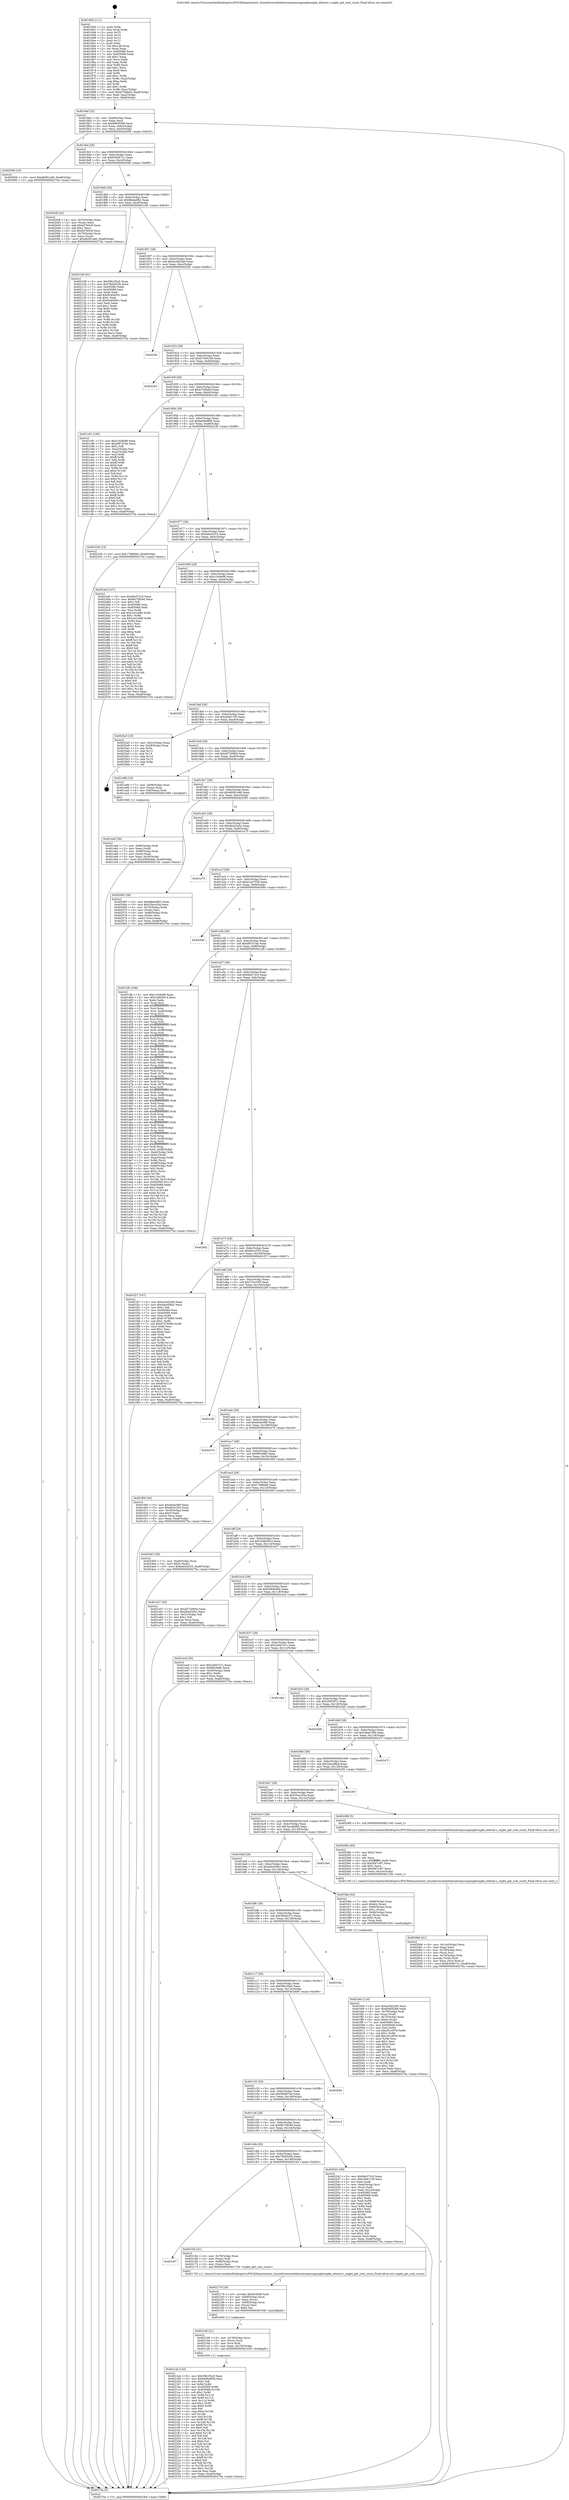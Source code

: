 digraph "0x401840" {
  label = "0x401840 (/mnt/c/Users/mathe/Desktop/tcc/POCII/binaries/extr_linuxdriversnetethernetsamsungsxgbesxgbe_ethtool.c_sxgbe_get_sset_count_Final-ollvm.out::main(0))"
  labelloc = "t"
  node[shape=record]

  Entry [label="",width=0.3,height=0.3,shape=circle,fillcolor=black,style=filled]
  "0x4018af" [label="{
     0x4018af [32]\l
     | [instrs]\l
     &nbsp;&nbsp;0x4018af \<+6\>: mov -0xa8(%rbp),%eax\l
     &nbsp;&nbsp;0x4018b5 \<+2\>: mov %eax,%ecx\l
     &nbsp;&nbsp;0x4018b7 \<+6\>: sub $0x8095f288,%ecx\l
     &nbsp;&nbsp;0x4018bd \<+6\>: mov %eax,-0xbc(%rbp)\l
     &nbsp;&nbsp;0x4018c3 \<+6\>: mov %ecx,-0xc0(%rbp)\l
     &nbsp;&nbsp;0x4018c9 \<+6\>: je 0000000000402056 \<main+0x816\>\l
  }"]
  "0x402056" [label="{
     0x402056 [15]\l
     | [instrs]\l
     &nbsp;&nbsp;0x402056 \<+10\>: movl $0xdb091a46,-0xa8(%rbp)\l
     &nbsp;&nbsp;0x402060 \<+5\>: jmp 000000000040270a \<main+0xeca\>\l
  }"]
  "0x4018cf" [label="{
     0x4018cf [28]\l
     | [instrs]\l
     &nbsp;&nbsp;0x4018cf \<+5\>: jmp 00000000004018d4 \<main+0x94\>\l
     &nbsp;&nbsp;0x4018d4 \<+6\>: mov -0xbc(%rbp),%eax\l
     &nbsp;&nbsp;0x4018da \<+5\>: sub $0x8340b71c,%eax\l
     &nbsp;&nbsp;0x4018df \<+6\>: mov %eax,-0xc4(%rbp)\l
     &nbsp;&nbsp;0x4018e5 \<+6\>: je 00000000004020df \<main+0x89f\>\l
  }"]
  Exit [label="",width=0.3,height=0.3,shape=circle,fillcolor=black,style=filled,peripheries=2]
  "0x4020df" [label="{
     0x4020df [42]\l
     | [instrs]\l
     &nbsp;&nbsp;0x4020df \<+4\>: mov -0x70(%rbp),%rax\l
     &nbsp;&nbsp;0x4020e3 \<+2\>: mov (%rax),%ecx\l
     &nbsp;&nbsp;0x4020e5 \<+6\>: add $0xb57b0c8,%ecx\l
     &nbsp;&nbsp;0x4020eb \<+3\>: add $0x1,%ecx\l
     &nbsp;&nbsp;0x4020ee \<+6\>: sub $0xb57b0c8,%ecx\l
     &nbsp;&nbsp;0x4020f4 \<+4\>: mov -0x70(%rbp),%rax\l
     &nbsp;&nbsp;0x4020f8 \<+2\>: mov %ecx,(%rax)\l
     &nbsp;&nbsp;0x4020fa \<+10\>: movl $0xdb091a46,-0xa8(%rbp)\l
     &nbsp;&nbsp;0x402104 \<+5\>: jmp 000000000040270a \<main+0xeca\>\l
  }"]
  "0x4018eb" [label="{
     0x4018eb [28]\l
     | [instrs]\l
     &nbsp;&nbsp;0x4018eb \<+5\>: jmp 00000000004018f0 \<main+0xb0\>\l
     &nbsp;&nbsp;0x4018f0 \<+6\>: mov -0xbc(%rbp),%eax\l
     &nbsp;&nbsp;0x4018f6 \<+5\>: sub $0x88ebe862,%eax\l
     &nbsp;&nbsp;0x4018fb \<+6\>: mov %eax,-0xc8(%rbp)\l
     &nbsp;&nbsp;0x401901 \<+6\>: je 0000000000402109 \<main+0x8c9\>\l
  }"]
  "0x4021ab" [label="{
     0x4021ab [142]\l
     | [instrs]\l
     &nbsp;&nbsp;0x4021ab \<+5\>: mov $0x58b1f5a5,%eax\l
     &nbsp;&nbsp;0x4021b0 \<+5\>: mov $0xbe9bd808,%esi\l
     &nbsp;&nbsp;0x4021b5 \<+2\>: mov $0x1,%dl\l
     &nbsp;&nbsp;0x4021b7 \<+3\>: xor %r8d,%r8d\l
     &nbsp;&nbsp;0x4021ba \<+8\>: mov 0x405060,%r9d\l
     &nbsp;&nbsp;0x4021c2 \<+8\>: mov 0x405068,%r10d\l
     &nbsp;&nbsp;0x4021ca \<+4\>: sub $0x1,%r8d\l
     &nbsp;&nbsp;0x4021ce \<+3\>: mov %r9d,%r11d\l
     &nbsp;&nbsp;0x4021d1 \<+3\>: add %r8d,%r11d\l
     &nbsp;&nbsp;0x4021d4 \<+4\>: imul %r11d,%r9d\l
     &nbsp;&nbsp;0x4021d8 \<+4\>: and $0x1,%r9d\l
     &nbsp;&nbsp;0x4021dc \<+4\>: cmp $0x0,%r9d\l
     &nbsp;&nbsp;0x4021e0 \<+3\>: sete %bl\l
     &nbsp;&nbsp;0x4021e3 \<+4\>: cmp $0xa,%r10d\l
     &nbsp;&nbsp;0x4021e7 \<+4\>: setl %r14b\l
     &nbsp;&nbsp;0x4021eb \<+3\>: mov %bl,%r15b\l
     &nbsp;&nbsp;0x4021ee \<+4\>: xor $0xff,%r15b\l
     &nbsp;&nbsp;0x4021f2 \<+3\>: mov %r14b,%r12b\l
     &nbsp;&nbsp;0x4021f5 \<+4\>: xor $0xff,%r12b\l
     &nbsp;&nbsp;0x4021f9 \<+3\>: xor $0x0,%dl\l
     &nbsp;&nbsp;0x4021fc \<+3\>: mov %r15b,%r13b\l
     &nbsp;&nbsp;0x4021ff \<+4\>: and $0x0,%r13b\l
     &nbsp;&nbsp;0x402203 \<+2\>: and %dl,%bl\l
     &nbsp;&nbsp;0x402205 \<+3\>: mov %r12b,%cl\l
     &nbsp;&nbsp;0x402208 \<+3\>: and $0x0,%cl\l
     &nbsp;&nbsp;0x40220b \<+3\>: and %dl,%r14b\l
     &nbsp;&nbsp;0x40220e \<+3\>: or %bl,%r13b\l
     &nbsp;&nbsp;0x402211 \<+3\>: or %r14b,%cl\l
     &nbsp;&nbsp;0x402214 \<+3\>: xor %cl,%r13b\l
     &nbsp;&nbsp;0x402217 \<+3\>: or %r12b,%r15b\l
     &nbsp;&nbsp;0x40221a \<+4\>: xor $0xff,%r15b\l
     &nbsp;&nbsp;0x40221e \<+3\>: or $0x0,%dl\l
     &nbsp;&nbsp;0x402221 \<+3\>: and %dl,%r15b\l
     &nbsp;&nbsp;0x402224 \<+3\>: or %r15b,%r13b\l
     &nbsp;&nbsp;0x402227 \<+4\>: test $0x1,%r13b\l
     &nbsp;&nbsp;0x40222b \<+3\>: cmovne %esi,%eax\l
     &nbsp;&nbsp;0x40222e \<+6\>: mov %eax,-0xa8(%rbp)\l
     &nbsp;&nbsp;0x402234 \<+5\>: jmp 000000000040270a \<main+0xeca\>\l
  }"]
  "0x402109" [label="{
     0x402109 [91]\l
     | [instrs]\l
     &nbsp;&nbsp;0x402109 \<+5\>: mov $0x58b1f5a5,%eax\l
     &nbsp;&nbsp;0x40210e \<+5\>: mov $0x78d4543b,%ecx\l
     &nbsp;&nbsp;0x402113 \<+7\>: mov 0x405060,%edx\l
     &nbsp;&nbsp;0x40211a \<+7\>: mov 0x405068,%esi\l
     &nbsp;&nbsp;0x402121 \<+2\>: mov %edx,%edi\l
     &nbsp;&nbsp;0x402123 \<+6\>: add $0x9c404051,%edi\l
     &nbsp;&nbsp;0x402129 \<+3\>: sub $0x1,%edi\l
     &nbsp;&nbsp;0x40212c \<+6\>: sub $0x9c404051,%edi\l
     &nbsp;&nbsp;0x402132 \<+3\>: imul %edi,%edx\l
     &nbsp;&nbsp;0x402135 \<+3\>: and $0x1,%edx\l
     &nbsp;&nbsp;0x402138 \<+3\>: cmp $0x0,%edx\l
     &nbsp;&nbsp;0x40213b \<+4\>: sete %r8b\l
     &nbsp;&nbsp;0x40213f \<+3\>: cmp $0xa,%esi\l
     &nbsp;&nbsp;0x402142 \<+4\>: setl %r9b\l
     &nbsp;&nbsp;0x402146 \<+3\>: mov %r8b,%r10b\l
     &nbsp;&nbsp;0x402149 \<+3\>: and %r9b,%r10b\l
     &nbsp;&nbsp;0x40214c \<+3\>: xor %r9b,%r8b\l
     &nbsp;&nbsp;0x40214f \<+3\>: or %r8b,%r10b\l
     &nbsp;&nbsp;0x402152 \<+4\>: test $0x1,%r10b\l
     &nbsp;&nbsp;0x402156 \<+3\>: cmovne %ecx,%eax\l
     &nbsp;&nbsp;0x402159 \<+6\>: mov %eax,-0xa8(%rbp)\l
     &nbsp;&nbsp;0x40215f \<+5\>: jmp 000000000040270a \<main+0xeca\>\l
  }"]
  "0x401907" [label="{
     0x401907 [28]\l
     | [instrs]\l
     &nbsp;&nbsp;0x401907 \<+5\>: jmp 000000000040190c \<main+0xcc\>\l
     &nbsp;&nbsp;0x40190c \<+6\>: mov -0xbc(%rbp),%eax\l
     &nbsp;&nbsp;0x401912 \<+5\>: sub $0xac5d22d0,%eax\l
     &nbsp;&nbsp;0x401917 \<+6\>: mov %eax,-0xcc(%rbp)\l
     &nbsp;&nbsp;0x40191d \<+6\>: je 00000000004025fc \<main+0xdbc\>\l
  }"]
  "0x402196" [label="{
     0x402196 [21]\l
     | [instrs]\l
     &nbsp;&nbsp;0x402196 \<+4\>: mov -0x78(%rbp),%rcx\l
     &nbsp;&nbsp;0x40219a \<+3\>: mov (%rcx),%rcx\l
     &nbsp;&nbsp;0x40219d \<+3\>: mov %rcx,%rdi\l
     &nbsp;&nbsp;0x4021a0 \<+6\>: mov %eax,-0x150(%rbp)\l
     &nbsp;&nbsp;0x4021a6 \<+5\>: call 0000000000401030 \<free@plt\>\l
     | [calls]\l
     &nbsp;&nbsp;0x401030 \{1\} (unknown)\l
  }"]
  "0x4025fc" [label="{
     0x4025fc\l
  }", style=dashed]
  "0x401923" [label="{
     0x401923 [28]\l
     | [instrs]\l
     &nbsp;&nbsp;0x401923 \<+5\>: jmp 0000000000401928 \<main+0xe8\>\l
     &nbsp;&nbsp;0x401928 \<+6\>: mov -0xbc(%rbp),%eax\l
     &nbsp;&nbsp;0x40192e \<+5\>: sub $0xb75941d9,%eax\l
     &nbsp;&nbsp;0x401933 \<+6\>: mov %eax,-0xd0(%rbp)\l
     &nbsp;&nbsp;0x401939 \<+6\>: je 00000000004022b3 \<main+0xa73\>\l
  }"]
  "0x402179" [label="{
     0x402179 [29]\l
     | [instrs]\l
     &nbsp;&nbsp;0x402179 \<+10\>: movabs $0x4030d6,%rdi\l
     &nbsp;&nbsp;0x402183 \<+4\>: mov -0x68(%rbp),%rcx\l
     &nbsp;&nbsp;0x402187 \<+2\>: mov %eax,(%rcx)\l
     &nbsp;&nbsp;0x402189 \<+4\>: mov -0x68(%rbp),%rcx\l
     &nbsp;&nbsp;0x40218d \<+2\>: mov (%rcx),%esi\l
     &nbsp;&nbsp;0x40218f \<+2\>: mov $0x0,%al\l
     &nbsp;&nbsp;0x402191 \<+5\>: call 0000000000401040 \<printf@plt\>\l
     | [calls]\l
     &nbsp;&nbsp;0x401040 \{1\} (unknown)\l
  }"]
  "0x4022b3" [label="{
     0x4022b3\l
  }", style=dashed]
  "0x40193f" [label="{
     0x40193f [28]\l
     | [instrs]\l
     &nbsp;&nbsp;0x40193f \<+5\>: jmp 0000000000401944 \<main+0x104\>\l
     &nbsp;&nbsp;0x401944 \<+6\>: mov -0xbc(%rbp),%eax\l
     &nbsp;&nbsp;0x40194a \<+5\>: sub $0xb75dbdcf,%eax\l
     &nbsp;&nbsp;0x40194f \<+6\>: mov %eax,-0xd4(%rbp)\l
     &nbsp;&nbsp;0x401955 \<+6\>: je 0000000000401c91 \<main+0x451\>\l
  }"]
  "0x401c87" [label="{
     0x401c87\l
  }", style=dashed]
  "0x401c91" [label="{
     0x401c91 [106]\l
     | [instrs]\l
     &nbsp;&nbsp;0x401c91 \<+5\>: mov $0xc1fc9e98,%eax\l
     &nbsp;&nbsp;0x401c96 \<+5\>: mov $0xef67a7ab,%ecx\l
     &nbsp;&nbsp;0x401c9b \<+2\>: mov $0x1,%dl\l
     &nbsp;&nbsp;0x401c9d \<+7\>: mov -0xa2(%rbp),%sil\l
     &nbsp;&nbsp;0x401ca4 \<+7\>: mov -0xa1(%rbp),%dil\l
     &nbsp;&nbsp;0x401cab \<+3\>: mov %sil,%r8b\l
     &nbsp;&nbsp;0x401cae \<+4\>: xor $0xff,%r8b\l
     &nbsp;&nbsp;0x401cb2 \<+3\>: mov %dil,%r9b\l
     &nbsp;&nbsp;0x401cb5 \<+4\>: xor $0xff,%r9b\l
     &nbsp;&nbsp;0x401cb9 \<+3\>: xor $0x0,%dl\l
     &nbsp;&nbsp;0x401cbc \<+3\>: mov %r8b,%r10b\l
     &nbsp;&nbsp;0x401cbf \<+4\>: and $0x0,%r10b\l
     &nbsp;&nbsp;0x401cc3 \<+3\>: and %dl,%sil\l
     &nbsp;&nbsp;0x401cc6 \<+3\>: mov %r9b,%r11b\l
     &nbsp;&nbsp;0x401cc9 \<+4\>: and $0x0,%r11b\l
     &nbsp;&nbsp;0x401ccd \<+3\>: and %dl,%dil\l
     &nbsp;&nbsp;0x401cd0 \<+3\>: or %sil,%r10b\l
     &nbsp;&nbsp;0x401cd3 \<+3\>: or %dil,%r11b\l
     &nbsp;&nbsp;0x401cd6 \<+3\>: xor %r11b,%r10b\l
     &nbsp;&nbsp;0x401cd9 \<+3\>: or %r9b,%r8b\l
     &nbsp;&nbsp;0x401cdc \<+4\>: xor $0xff,%r8b\l
     &nbsp;&nbsp;0x401ce0 \<+3\>: or $0x0,%dl\l
     &nbsp;&nbsp;0x401ce3 \<+3\>: and %dl,%r8b\l
     &nbsp;&nbsp;0x401ce6 \<+3\>: or %r8b,%r10b\l
     &nbsp;&nbsp;0x401ce9 \<+4\>: test $0x1,%r10b\l
     &nbsp;&nbsp;0x401ced \<+3\>: cmovne %ecx,%eax\l
     &nbsp;&nbsp;0x401cf0 \<+6\>: mov %eax,-0xa8(%rbp)\l
     &nbsp;&nbsp;0x401cf6 \<+5\>: jmp 000000000040270a \<main+0xeca\>\l
  }"]
  "0x40195b" [label="{
     0x40195b [28]\l
     | [instrs]\l
     &nbsp;&nbsp;0x40195b \<+5\>: jmp 0000000000401960 \<main+0x120\>\l
     &nbsp;&nbsp;0x401960 \<+6\>: mov -0xbc(%rbp),%eax\l
     &nbsp;&nbsp;0x401966 \<+5\>: sub $0xbe9bd808,%eax\l
     &nbsp;&nbsp;0x40196b \<+6\>: mov %eax,-0xd8(%rbp)\l
     &nbsp;&nbsp;0x401971 \<+6\>: je 0000000000402239 \<main+0x9f9\>\l
  }"]
  "0x40270a" [label="{
     0x40270a [5]\l
     | [instrs]\l
     &nbsp;&nbsp;0x40270a \<+5\>: jmp 00000000004018af \<main+0x6f\>\l
  }"]
  "0x401840" [label="{
     0x401840 [111]\l
     | [instrs]\l
     &nbsp;&nbsp;0x401840 \<+1\>: push %rbp\l
     &nbsp;&nbsp;0x401841 \<+3\>: mov %rsp,%rbp\l
     &nbsp;&nbsp;0x401844 \<+2\>: push %r15\l
     &nbsp;&nbsp;0x401846 \<+2\>: push %r14\l
     &nbsp;&nbsp;0x401848 \<+2\>: push %r13\l
     &nbsp;&nbsp;0x40184a \<+2\>: push %r12\l
     &nbsp;&nbsp;0x40184c \<+1\>: push %rbx\l
     &nbsp;&nbsp;0x40184d \<+7\>: sub $0x148,%rsp\l
     &nbsp;&nbsp;0x401854 \<+2\>: xor %eax,%eax\l
     &nbsp;&nbsp;0x401856 \<+7\>: mov 0x405060,%ecx\l
     &nbsp;&nbsp;0x40185d \<+7\>: mov 0x405068,%edx\l
     &nbsp;&nbsp;0x401864 \<+3\>: sub $0x1,%eax\l
     &nbsp;&nbsp;0x401867 \<+3\>: mov %ecx,%r8d\l
     &nbsp;&nbsp;0x40186a \<+3\>: add %eax,%r8d\l
     &nbsp;&nbsp;0x40186d \<+4\>: imul %r8d,%ecx\l
     &nbsp;&nbsp;0x401871 \<+3\>: and $0x1,%ecx\l
     &nbsp;&nbsp;0x401874 \<+3\>: cmp $0x0,%ecx\l
     &nbsp;&nbsp;0x401877 \<+4\>: sete %r9b\l
     &nbsp;&nbsp;0x40187b \<+4\>: and $0x1,%r9b\l
     &nbsp;&nbsp;0x40187f \<+7\>: mov %r9b,-0xa2(%rbp)\l
     &nbsp;&nbsp;0x401886 \<+3\>: cmp $0xa,%edx\l
     &nbsp;&nbsp;0x401889 \<+4\>: setl %r9b\l
     &nbsp;&nbsp;0x40188d \<+4\>: and $0x1,%r9b\l
     &nbsp;&nbsp;0x401891 \<+7\>: mov %r9b,-0xa1(%rbp)\l
     &nbsp;&nbsp;0x401898 \<+10\>: movl $0xb75dbdcf,-0xa8(%rbp)\l
     &nbsp;&nbsp;0x4018a2 \<+6\>: mov %edi,-0xac(%rbp)\l
     &nbsp;&nbsp;0x4018a8 \<+7\>: mov %rsi,-0xb8(%rbp)\l
  }"]
  "0x402164" [label="{
     0x402164 [21]\l
     | [instrs]\l
     &nbsp;&nbsp;0x402164 \<+4\>: mov -0x78(%rbp),%rax\l
     &nbsp;&nbsp;0x402168 \<+3\>: mov (%rax),%rdi\l
     &nbsp;&nbsp;0x40216b \<+7\>: mov -0x88(%rbp),%rax\l
     &nbsp;&nbsp;0x402172 \<+2\>: mov (%rax),%esi\l
     &nbsp;&nbsp;0x402174 \<+5\>: call 0000000000401730 \<sxgbe_get_sset_count\>\l
     | [calls]\l
     &nbsp;&nbsp;0x401730 \{1\} (/mnt/c/Users/mathe/Desktop/tcc/POCII/binaries/extr_linuxdriversnetethernetsamsungsxgbesxgbe_ethtool.c_sxgbe_get_sset_count_Final-ollvm.out::sxgbe_get_sset_count)\l
  }"]
  "0x402239" [label="{
     0x402239 [15]\l
     | [instrs]\l
     &nbsp;&nbsp;0x402239 \<+10\>: movl $0x1768feb6,-0xa8(%rbp)\l
     &nbsp;&nbsp;0x402243 \<+5\>: jmp 000000000040270a \<main+0xeca\>\l
  }"]
  "0x401977" [label="{
     0x401977 [28]\l
     | [instrs]\l
     &nbsp;&nbsp;0x401977 \<+5\>: jmp 000000000040197c \<main+0x13c\>\l
     &nbsp;&nbsp;0x40197c \<+6\>: mov -0xbc(%rbp),%eax\l
     &nbsp;&nbsp;0x401982 \<+5\>: sub $0xbeb5a253,%eax\l
     &nbsp;&nbsp;0x401987 \<+6\>: mov %eax,-0xdc(%rbp)\l
     &nbsp;&nbsp;0x40198d \<+6\>: je 00000000004024af \<main+0xc6f\>\l
  }"]
  "0x401c6b" [label="{
     0x401c6b [28]\l
     | [instrs]\l
     &nbsp;&nbsp;0x401c6b \<+5\>: jmp 0000000000401c70 \<main+0x430\>\l
     &nbsp;&nbsp;0x401c70 \<+6\>: mov -0xbc(%rbp),%eax\l
     &nbsp;&nbsp;0x401c76 \<+5\>: sub $0x78d4543b,%eax\l
     &nbsp;&nbsp;0x401c7b \<+6\>: mov %eax,-0x148(%rbp)\l
     &nbsp;&nbsp;0x401c81 \<+6\>: je 0000000000402164 \<main+0x924\>\l
  }"]
  "0x4024af" [label="{
     0x4024af [147]\l
     | [instrs]\l
     &nbsp;&nbsp;0x4024af \<+5\>: mov $0xf4e572c5,%eax\l
     &nbsp;&nbsp;0x4024b4 \<+5\>: mov $0x6b758c9d,%ecx\l
     &nbsp;&nbsp;0x4024b9 \<+2\>: mov $0x1,%dl\l
     &nbsp;&nbsp;0x4024bb \<+7\>: mov 0x405060,%esi\l
     &nbsp;&nbsp;0x4024c2 \<+7\>: mov 0x405068,%edi\l
     &nbsp;&nbsp;0x4024c9 \<+3\>: mov %esi,%r8d\l
     &nbsp;&nbsp;0x4024cc \<+7\>: add $0xcc01afd0,%r8d\l
     &nbsp;&nbsp;0x4024d3 \<+4\>: sub $0x1,%r8d\l
     &nbsp;&nbsp;0x4024d7 \<+7\>: sub $0xcc01afd0,%r8d\l
     &nbsp;&nbsp;0x4024de \<+4\>: imul %r8d,%esi\l
     &nbsp;&nbsp;0x4024e2 \<+3\>: and $0x1,%esi\l
     &nbsp;&nbsp;0x4024e5 \<+3\>: cmp $0x0,%esi\l
     &nbsp;&nbsp;0x4024e8 \<+4\>: sete %r9b\l
     &nbsp;&nbsp;0x4024ec \<+3\>: cmp $0xa,%edi\l
     &nbsp;&nbsp;0x4024ef \<+4\>: setl %r10b\l
     &nbsp;&nbsp;0x4024f3 \<+3\>: mov %r9b,%r11b\l
     &nbsp;&nbsp;0x4024f6 \<+4\>: xor $0xff,%r11b\l
     &nbsp;&nbsp;0x4024fa \<+3\>: mov %r10b,%bl\l
     &nbsp;&nbsp;0x4024fd \<+3\>: xor $0xff,%bl\l
     &nbsp;&nbsp;0x402500 \<+3\>: xor $0x0,%dl\l
     &nbsp;&nbsp;0x402503 \<+3\>: mov %r11b,%r14b\l
     &nbsp;&nbsp;0x402506 \<+4\>: and $0x0,%r14b\l
     &nbsp;&nbsp;0x40250a \<+3\>: and %dl,%r9b\l
     &nbsp;&nbsp;0x40250d \<+3\>: mov %bl,%r15b\l
     &nbsp;&nbsp;0x402510 \<+4\>: and $0x0,%r15b\l
     &nbsp;&nbsp;0x402514 \<+3\>: and %dl,%r10b\l
     &nbsp;&nbsp;0x402517 \<+3\>: or %r9b,%r14b\l
     &nbsp;&nbsp;0x40251a \<+3\>: or %r10b,%r15b\l
     &nbsp;&nbsp;0x40251d \<+3\>: xor %r15b,%r14b\l
     &nbsp;&nbsp;0x402520 \<+3\>: or %bl,%r11b\l
     &nbsp;&nbsp;0x402523 \<+4\>: xor $0xff,%r11b\l
     &nbsp;&nbsp;0x402527 \<+3\>: or $0x0,%dl\l
     &nbsp;&nbsp;0x40252a \<+3\>: and %dl,%r11b\l
     &nbsp;&nbsp;0x40252d \<+3\>: or %r11b,%r14b\l
     &nbsp;&nbsp;0x402530 \<+4\>: test $0x1,%r14b\l
     &nbsp;&nbsp;0x402534 \<+3\>: cmovne %ecx,%eax\l
     &nbsp;&nbsp;0x402537 \<+6\>: mov %eax,-0xa8(%rbp)\l
     &nbsp;&nbsp;0x40253d \<+5\>: jmp 000000000040270a \<main+0xeca\>\l
  }"]
  "0x401993" [label="{
     0x401993 [28]\l
     | [instrs]\l
     &nbsp;&nbsp;0x401993 \<+5\>: jmp 0000000000401998 \<main+0x158\>\l
     &nbsp;&nbsp;0x401998 \<+6\>: mov -0xbc(%rbp),%eax\l
     &nbsp;&nbsp;0x40199e \<+5\>: sub $0xc1fc9e98,%eax\l
     &nbsp;&nbsp;0x4019a3 \<+6\>: mov %eax,-0xe0(%rbp)\l
     &nbsp;&nbsp;0x4019a9 \<+6\>: je 00000000004025b7 \<main+0xd77\>\l
  }"]
  "0x402542" [label="{
     0x402542 [99]\l
     | [instrs]\l
     &nbsp;&nbsp;0x402542 \<+5\>: mov $0xf4e572c5,%eax\l
     &nbsp;&nbsp;0x402547 \<+5\>: mov $0xc94611f0,%ecx\l
     &nbsp;&nbsp;0x40254c \<+2\>: xor %edx,%edx\l
     &nbsp;&nbsp;0x40254e \<+7\>: mov -0xa0(%rbp),%rsi\l
     &nbsp;&nbsp;0x402555 \<+2\>: mov (%rsi),%edi\l
     &nbsp;&nbsp;0x402557 \<+3\>: mov %edi,-0x2c(%rbp)\l
     &nbsp;&nbsp;0x40255a \<+7\>: mov 0x405060,%edi\l
     &nbsp;&nbsp;0x402561 \<+8\>: mov 0x405068,%r8d\l
     &nbsp;&nbsp;0x402569 \<+3\>: sub $0x1,%edx\l
     &nbsp;&nbsp;0x40256c \<+3\>: mov %edi,%r9d\l
     &nbsp;&nbsp;0x40256f \<+3\>: add %edx,%r9d\l
     &nbsp;&nbsp;0x402572 \<+4\>: imul %r9d,%edi\l
     &nbsp;&nbsp;0x402576 \<+3\>: and $0x1,%edi\l
     &nbsp;&nbsp;0x402579 \<+3\>: cmp $0x0,%edi\l
     &nbsp;&nbsp;0x40257c \<+4\>: sete %r10b\l
     &nbsp;&nbsp;0x402580 \<+4\>: cmp $0xa,%r8d\l
     &nbsp;&nbsp;0x402584 \<+4\>: setl %r11b\l
     &nbsp;&nbsp;0x402588 \<+3\>: mov %r10b,%bl\l
     &nbsp;&nbsp;0x40258b \<+3\>: and %r11b,%bl\l
     &nbsp;&nbsp;0x40258e \<+3\>: xor %r11b,%r10b\l
     &nbsp;&nbsp;0x402591 \<+3\>: or %r10b,%bl\l
     &nbsp;&nbsp;0x402594 \<+3\>: test $0x1,%bl\l
     &nbsp;&nbsp;0x402597 \<+3\>: cmovne %ecx,%eax\l
     &nbsp;&nbsp;0x40259a \<+6\>: mov %eax,-0xa8(%rbp)\l
     &nbsp;&nbsp;0x4025a0 \<+5\>: jmp 000000000040270a \<main+0xeca\>\l
  }"]
  "0x4025b7" [label="{
     0x4025b7\l
  }", style=dashed]
  "0x4019af" [label="{
     0x4019af [28]\l
     | [instrs]\l
     &nbsp;&nbsp;0x4019af \<+5\>: jmp 00000000004019b4 \<main+0x174\>\l
     &nbsp;&nbsp;0x4019b4 \<+6\>: mov -0xbc(%rbp),%eax\l
     &nbsp;&nbsp;0x4019ba \<+5\>: sub $0xc94611f0,%eax\l
     &nbsp;&nbsp;0x4019bf \<+6\>: mov %eax,-0xe4(%rbp)\l
     &nbsp;&nbsp;0x4019c5 \<+6\>: je 00000000004025a5 \<main+0xd65\>\l
  }"]
  "0x401c4f" [label="{
     0x401c4f [28]\l
     | [instrs]\l
     &nbsp;&nbsp;0x401c4f \<+5\>: jmp 0000000000401c54 \<main+0x414\>\l
     &nbsp;&nbsp;0x401c54 \<+6\>: mov -0xbc(%rbp),%eax\l
     &nbsp;&nbsp;0x401c5a \<+5\>: sub $0x6b758c9d,%eax\l
     &nbsp;&nbsp;0x401c5f \<+6\>: mov %eax,-0x144(%rbp)\l
     &nbsp;&nbsp;0x401c65 \<+6\>: je 0000000000402542 \<main+0xd02\>\l
  }"]
  "0x4025a5" [label="{
     0x4025a5 [18]\l
     | [instrs]\l
     &nbsp;&nbsp;0x4025a5 \<+3\>: mov -0x2c(%rbp),%eax\l
     &nbsp;&nbsp;0x4025a8 \<+4\>: lea -0x28(%rbp),%rsp\l
     &nbsp;&nbsp;0x4025ac \<+1\>: pop %rbx\l
     &nbsp;&nbsp;0x4025ad \<+2\>: pop %r12\l
     &nbsp;&nbsp;0x4025af \<+2\>: pop %r13\l
     &nbsp;&nbsp;0x4025b1 \<+2\>: pop %r14\l
     &nbsp;&nbsp;0x4025b3 \<+2\>: pop %r15\l
     &nbsp;&nbsp;0x4025b5 \<+1\>: pop %rbp\l
     &nbsp;&nbsp;0x4025b6 \<+1\>: ret\l
  }"]
  "0x4019cb" [label="{
     0x4019cb [28]\l
     | [instrs]\l
     &nbsp;&nbsp;0x4019cb \<+5\>: jmp 00000000004019d0 \<main+0x190\>\l
     &nbsp;&nbsp;0x4019d0 \<+6\>: mov -0xbc(%rbp),%eax\l
     &nbsp;&nbsp;0x4019d6 \<+5\>: sub $0xd5726804,%eax\l
     &nbsp;&nbsp;0x4019db \<+6\>: mov %eax,-0xe8(%rbp)\l
     &nbsp;&nbsp;0x4019e1 \<+6\>: je 0000000000401e96 \<main+0x656\>\l
  }"]
  "0x40241d" [label="{
     0x40241d\l
  }", style=dashed]
  "0x401e96" [label="{
     0x401e96 [19]\l
     | [instrs]\l
     &nbsp;&nbsp;0x401e96 \<+7\>: mov -0x98(%rbp),%rax\l
     &nbsp;&nbsp;0x401e9d \<+3\>: mov (%rax),%rax\l
     &nbsp;&nbsp;0x401ea0 \<+4\>: mov 0x8(%rax),%rdi\l
     &nbsp;&nbsp;0x401ea4 \<+5\>: call 0000000000401060 \<atoi@plt\>\l
     | [calls]\l
     &nbsp;&nbsp;0x401060 \{1\} (unknown)\l
  }"]
  "0x4019e7" [label="{
     0x4019e7 [28]\l
     | [instrs]\l
     &nbsp;&nbsp;0x4019e7 \<+5\>: jmp 00000000004019ec \<main+0x1ac\>\l
     &nbsp;&nbsp;0x4019ec \<+6\>: mov -0xbc(%rbp),%eax\l
     &nbsp;&nbsp;0x4019f2 \<+5\>: sub $0xdb091a46,%eax\l
     &nbsp;&nbsp;0x4019f7 \<+6\>: mov %eax,-0xec(%rbp)\l
     &nbsp;&nbsp;0x4019fd \<+6\>: je 0000000000402065 \<main+0x825\>\l
  }"]
  "0x401c33" [label="{
     0x401c33 [28]\l
     | [instrs]\l
     &nbsp;&nbsp;0x401c33 \<+5\>: jmp 0000000000401c38 \<main+0x3f8\>\l
     &nbsp;&nbsp;0x401c38 \<+6\>: mov -0xbc(%rbp),%eax\l
     &nbsp;&nbsp;0x401c3e \<+5\>: sub $0x5b6df7ad,%eax\l
     &nbsp;&nbsp;0x401c43 \<+6\>: mov %eax,-0x140(%rbp)\l
     &nbsp;&nbsp;0x401c49 \<+6\>: je 000000000040241d \<main+0xbdd\>\l
  }"]
  "0x402065" [label="{
     0x402065 [36]\l
     | [instrs]\l
     &nbsp;&nbsp;0x402065 \<+5\>: mov $0x88ebe862,%eax\l
     &nbsp;&nbsp;0x40206a \<+5\>: mov $0x35acc03a,%ecx\l
     &nbsp;&nbsp;0x40206f \<+4\>: mov -0x70(%rbp),%rdx\l
     &nbsp;&nbsp;0x402073 \<+2\>: mov (%rdx),%esi\l
     &nbsp;&nbsp;0x402075 \<+4\>: mov -0x80(%rbp),%rdx\l
     &nbsp;&nbsp;0x402079 \<+2\>: cmp (%rdx),%esi\l
     &nbsp;&nbsp;0x40207b \<+3\>: cmovl %ecx,%eax\l
     &nbsp;&nbsp;0x40207e \<+6\>: mov %eax,-0xa8(%rbp)\l
     &nbsp;&nbsp;0x402084 \<+5\>: jmp 000000000040270a \<main+0xeca\>\l
  }"]
  "0x401a03" [label="{
     0x401a03 [28]\l
     | [instrs]\l
     &nbsp;&nbsp;0x401a03 \<+5\>: jmp 0000000000401a08 \<main+0x1c8\>\l
     &nbsp;&nbsp;0x401a08 \<+6\>: mov -0xbc(%rbp),%eax\l
     &nbsp;&nbsp;0x401a0e \<+5\>: sub $0xdb422e5c,%eax\l
     &nbsp;&nbsp;0x401a13 \<+6\>: mov %eax,-0xf0(%rbp)\l
     &nbsp;&nbsp;0x401a19 \<+6\>: je 0000000000401e75 \<main+0x635\>\l
  }"]
  "0x402646" [label="{
     0x402646\l
  }", style=dashed]
  "0x401e75" [label="{
     0x401e75\l
  }", style=dashed]
  "0x401a1f" [label="{
     0x401a1f [28]\l
     | [instrs]\l
     &nbsp;&nbsp;0x401a1f \<+5\>: jmp 0000000000401a24 \<main+0x1e4\>\l
     &nbsp;&nbsp;0x401a24 \<+6\>: mov -0xbc(%rbp),%eax\l
     &nbsp;&nbsp;0x401a2a \<+5\>: sub $0xe1ae7536,%eax\l
     &nbsp;&nbsp;0x401a2f \<+6\>: mov %eax,-0xf4(%rbp)\l
     &nbsp;&nbsp;0x401a35 \<+6\>: je 000000000040269c \<main+0xe5c\>\l
  }"]
  "0x401c17" [label="{
     0x401c17 [28]\l
     | [instrs]\l
     &nbsp;&nbsp;0x401c17 \<+5\>: jmp 0000000000401c1c \<main+0x3dc\>\l
     &nbsp;&nbsp;0x401c1c \<+6\>: mov -0xbc(%rbp),%eax\l
     &nbsp;&nbsp;0x401c22 \<+5\>: sub $0x58b1f5a5,%eax\l
     &nbsp;&nbsp;0x401c27 \<+6\>: mov %eax,-0x13c(%rbp)\l
     &nbsp;&nbsp;0x401c2d \<+6\>: je 0000000000402646 \<main+0xe06\>\l
  }"]
  "0x40269c" [label="{
     0x40269c\l
  }", style=dashed]
  "0x401a3b" [label="{
     0x401a3b [28]\l
     | [instrs]\l
     &nbsp;&nbsp;0x401a3b \<+5\>: jmp 0000000000401a40 \<main+0x200\>\l
     &nbsp;&nbsp;0x401a40 \<+6\>: mov -0xbc(%rbp),%eax\l
     &nbsp;&nbsp;0x401a46 \<+5\>: sub $0xef67a7ab,%eax\l
     &nbsp;&nbsp;0x401a4b \<+6\>: mov %eax,-0xf8(%rbp)\l
     &nbsp;&nbsp;0x401a51 \<+6\>: je 0000000000401cfb \<main+0x4bb\>\l
  }"]
  "0x40230e" [label="{
     0x40230e\l
  }", style=dashed]
  "0x401cfb" [label="{
     0x401cfb [348]\l
     | [instrs]\l
     &nbsp;&nbsp;0x401cfb \<+5\>: mov $0xc1fc9e98,%eax\l
     &nbsp;&nbsp;0x401d00 \<+5\>: mov $0x1b9b5814,%ecx\l
     &nbsp;&nbsp;0x401d05 \<+2\>: xor %edx,%edx\l
     &nbsp;&nbsp;0x401d07 \<+3\>: mov %rsp,%rsi\l
     &nbsp;&nbsp;0x401d0a \<+4\>: add $0xfffffffffffffff0,%rsi\l
     &nbsp;&nbsp;0x401d0e \<+3\>: mov %rsi,%rsp\l
     &nbsp;&nbsp;0x401d11 \<+7\>: mov %rsi,-0xa0(%rbp)\l
     &nbsp;&nbsp;0x401d18 \<+3\>: mov %rsp,%rsi\l
     &nbsp;&nbsp;0x401d1b \<+4\>: add $0xfffffffffffffff0,%rsi\l
     &nbsp;&nbsp;0x401d1f \<+3\>: mov %rsi,%rsp\l
     &nbsp;&nbsp;0x401d22 \<+3\>: mov %rsp,%rdi\l
     &nbsp;&nbsp;0x401d25 \<+4\>: add $0xfffffffffffffff0,%rdi\l
     &nbsp;&nbsp;0x401d29 \<+3\>: mov %rdi,%rsp\l
     &nbsp;&nbsp;0x401d2c \<+7\>: mov %rdi,-0x98(%rbp)\l
     &nbsp;&nbsp;0x401d33 \<+3\>: mov %rsp,%rdi\l
     &nbsp;&nbsp;0x401d36 \<+4\>: add $0xfffffffffffffff0,%rdi\l
     &nbsp;&nbsp;0x401d3a \<+3\>: mov %rdi,%rsp\l
     &nbsp;&nbsp;0x401d3d \<+7\>: mov %rdi,-0x90(%rbp)\l
     &nbsp;&nbsp;0x401d44 \<+3\>: mov %rsp,%rdi\l
     &nbsp;&nbsp;0x401d47 \<+4\>: add $0xfffffffffffffff0,%rdi\l
     &nbsp;&nbsp;0x401d4b \<+3\>: mov %rdi,%rsp\l
     &nbsp;&nbsp;0x401d4e \<+7\>: mov %rdi,-0x88(%rbp)\l
     &nbsp;&nbsp;0x401d55 \<+3\>: mov %rsp,%rdi\l
     &nbsp;&nbsp;0x401d58 \<+4\>: add $0xfffffffffffffff0,%rdi\l
     &nbsp;&nbsp;0x401d5c \<+3\>: mov %rdi,%rsp\l
     &nbsp;&nbsp;0x401d5f \<+4\>: mov %rdi,-0x80(%rbp)\l
     &nbsp;&nbsp;0x401d63 \<+3\>: mov %rsp,%rdi\l
     &nbsp;&nbsp;0x401d66 \<+4\>: add $0xfffffffffffffff0,%rdi\l
     &nbsp;&nbsp;0x401d6a \<+3\>: mov %rdi,%rsp\l
     &nbsp;&nbsp;0x401d6d \<+4\>: mov %rdi,-0x78(%rbp)\l
     &nbsp;&nbsp;0x401d71 \<+3\>: mov %rsp,%rdi\l
     &nbsp;&nbsp;0x401d74 \<+4\>: add $0xfffffffffffffff0,%rdi\l
     &nbsp;&nbsp;0x401d78 \<+3\>: mov %rdi,%rsp\l
     &nbsp;&nbsp;0x401d7b \<+4\>: mov %rdi,-0x70(%rbp)\l
     &nbsp;&nbsp;0x401d7f \<+3\>: mov %rsp,%rdi\l
     &nbsp;&nbsp;0x401d82 \<+4\>: add $0xfffffffffffffff0,%rdi\l
     &nbsp;&nbsp;0x401d86 \<+3\>: mov %rdi,%rsp\l
     &nbsp;&nbsp;0x401d89 \<+4\>: mov %rdi,-0x68(%rbp)\l
     &nbsp;&nbsp;0x401d8d \<+3\>: mov %rsp,%rdi\l
     &nbsp;&nbsp;0x401d90 \<+4\>: add $0xfffffffffffffff0,%rdi\l
     &nbsp;&nbsp;0x401d94 \<+3\>: mov %rdi,%rsp\l
     &nbsp;&nbsp;0x401d97 \<+4\>: mov %rdi,-0x60(%rbp)\l
     &nbsp;&nbsp;0x401d9b \<+3\>: mov %rsp,%rdi\l
     &nbsp;&nbsp;0x401d9e \<+4\>: add $0xfffffffffffffff0,%rdi\l
     &nbsp;&nbsp;0x401da2 \<+3\>: mov %rdi,%rsp\l
     &nbsp;&nbsp;0x401da5 \<+4\>: mov %rdi,-0x58(%rbp)\l
     &nbsp;&nbsp;0x401da9 \<+3\>: mov %rsp,%rdi\l
     &nbsp;&nbsp;0x401dac \<+4\>: add $0xfffffffffffffff0,%rdi\l
     &nbsp;&nbsp;0x401db0 \<+3\>: mov %rdi,%rsp\l
     &nbsp;&nbsp;0x401db3 \<+4\>: mov %rdi,-0x50(%rbp)\l
     &nbsp;&nbsp;0x401db7 \<+3\>: mov %rsp,%rdi\l
     &nbsp;&nbsp;0x401dba \<+4\>: add $0xfffffffffffffff0,%rdi\l
     &nbsp;&nbsp;0x401dbe \<+3\>: mov %rdi,%rsp\l
     &nbsp;&nbsp;0x401dc1 \<+4\>: mov %rdi,-0x48(%rbp)\l
     &nbsp;&nbsp;0x401dc5 \<+3\>: mov %rsp,%rdi\l
     &nbsp;&nbsp;0x401dc8 \<+4\>: add $0xfffffffffffffff0,%rdi\l
     &nbsp;&nbsp;0x401dcc \<+3\>: mov %rdi,%rsp\l
     &nbsp;&nbsp;0x401dcf \<+4\>: mov %rdi,-0x40(%rbp)\l
     &nbsp;&nbsp;0x401dd3 \<+7\>: mov -0xa0(%rbp),%rdi\l
     &nbsp;&nbsp;0x401dda \<+6\>: movl $0x0,(%rdi)\l
     &nbsp;&nbsp;0x401de0 \<+7\>: mov -0xac(%rbp),%r8d\l
     &nbsp;&nbsp;0x401de7 \<+3\>: mov %r8d,(%rsi)\l
     &nbsp;&nbsp;0x401dea \<+7\>: mov -0x98(%rbp),%rdi\l
     &nbsp;&nbsp;0x401df1 \<+7\>: mov -0xb8(%rbp),%r9\l
     &nbsp;&nbsp;0x401df8 \<+3\>: mov %r9,(%rdi)\l
     &nbsp;&nbsp;0x401dfb \<+3\>: cmpl $0x2,(%rsi)\l
     &nbsp;&nbsp;0x401dfe \<+4\>: setne %r10b\l
     &nbsp;&nbsp;0x401e02 \<+4\>: and $0x1,%r10b\l
     &nbsp;&nbsp;0x401e06 \<+4\>: mov %r10b,-0x31(%rbp)\l
     &nbsp;&nbsp;0x401e0a \<+8\>: mov 0x405060,%r11d\l
     &nbsp;&nbsp;0x401e12 \<+7\>: mov 0x405068,%ebx\l
     &nbsp;&nbsp;0x401e19 \<+3\>: sub $0x1,%edx\l
     &nbsp;&nbsp;0x401e1c \<+3\>: mov %r11d,%r14d\l
     &nbsp;&nbsp;0x401e1f \<+3\>: add %edx,%r14d\l
     &nbsp;&nbsp;0x401e22 \<+4\>: imul %r14d,%r11d\l
     &nbsp;&nbsp;0x401e26 \<+4\>: and $0x1,%r11d\l
     &nbsp;&nbsp;0x401e2a \<+4\>: cmp $0x0,%r11d\l
     &nbsp;&nbsp;0x401e2e \<+4\>: sete %r10b\l
     &nbsp;&nbsp;0x401e32 \<+3\>: cmp $0xa,%ebx\l
     &nbsp;&nbsp;0x401e35 \<+4\>: setl %r15b\l
     &nbsp;&nbsp;0x401e39 \<+3\>: mov %r10b,%r12b\l
     &nbsp;&nbsp;0x401e3c \<+3\>: and %r15b,%r12b\l
     &nbsp;&nbsp;0x401e3f \<+3\>: xor %r15b,%r10b\l
     &nbsp;&nbsp;0x401e42 \<+3\>: or %r10b,%r12b\l
     &nbsp;&nbsp;0x401e45 \<+4\>: test $0x1,%r12b\l
     &nbsp;&nbsp;0x401e49 \<+3\>: cmovne %ecx,%eax\l
     &nbsp;&nbsp;0x401e4c \<+6\>: mov %eax,-0xa8(%rbp)\l
     &nbsp;&nbsp;0x401e52 \<+5\>: jmp 000000000040270a \<main+0xeca\>\l
  }"]
  "0x401a57" [label="{
     0x401a57 [28]\l
     | [instrs]\l
     &nbsp;&nbsp;0x401a57 \<+5\>: jmp 0000000000401a5c \<main+0x21c\>\l
     &nbsp;&nbsp;0x401a5c \<+6\>: mov -0xbc(%rbp),%eax\l
     &nbsp;&nbsp;0x401a62 \<+5\>: sub $0xf4e572c5,%eax\l
     &nbsp;&nbsp;0x401a67 \<+6\>: mov %eax,-0xfc(%rbp)\l
     &nbsp;&nbsp;0x401a6d \<+6\>: je 00000000004026f2 \<main+0xeb2\>\l
  }"]
  "0x4020b6" [label="{
     0x4020b6 [41]\l
     | [instrs]\l
     &nbsp;&nbsp;0x4020b6 \<+6\>: mov -0x14c(%rbp),%ecx\l
     &nbsp;&nbsp;0x4020bc \<+3\>: imul %eax,%ecx\l
     &nbsp;&nbsp;0x4020bf \<+4\>: mov -0x78(%rbp),%rsi\l
     &nbsp;&nbsp;0x4020c3 \<+3\>: mov (%rsi),%rsi\l
     &nbsp;&nbsp;0x4020c6 \<+4\>: mov -0x70(%rbp),%rdi\l
     &nbsp;&nbsp;0x4020ca \<+3\>: movslq (%rdi),%rdi\l
     &nbsp;&nbsp;0x4020cd \<+3\>: mov %ecx,(%rsi,%rdi,4)\l
     &nbsp;&nbsp;0x4020d0 \<+10\>: movl $0x8340b71c,-0xa8(%rbp)\l
     &nbsp;&nbsp;0x4020da \<+5\>: jmp 000000000040270a \<main+0xeca\>\l
  }"]
  "0x40208e" [label="{
     0x40208e [40]\l
     | [instrs]\l
     &nbsp;&nbsp;0x40208e \<+5\>: mov $0x2,%ecx\l
     &nbsp;&nbsp;0x402093 \<+1\>: cltd\l
     &nbsp;&nbsp;0x402094 \<+2\>: idiv %ecx\l
     &nbsp;&nbsp;0x402096 \<+6\>: imul $0xfffffffe,%edx,%ecx\l
     &nbsp;&nbsp;0x40209c \<+6\>: sub $0x5fd7c4f7,%ecx\l
     &nbsp;&nbsp;0x4020a2 \<+3\>: add $0x1,%ecx\l
     &nbsp;&nbsp;0x4020a5 \<+6\>: add $0x5fd7c4f7,%ecx\l
     &nbsp;&nbsp;0x4020ab \<+6\>: mov %ecx,-0x14c(%rbp)\l
     &nbsp;&nbsp;0x4020b1 \<+5\>: call 0000000000401160 \<next_i\>\l
     | [calls]\l
     &nbsp;&nbsp;0x401160 \{1\} (/mnt/c/Users/mathe/Desktop/tcc/POCII/binaries/extr_linuxdriversnetethernetsamsungsxgbesxgbe_ethtool.c_sxgbe_get_sset_count_Final-ollvm.out::next_i)\l
  }"]
  "0x4026f2" [label="{
     0x4026f2\l
  }", style=dashed]
  "0x401a73" [label="{
     0x401a73 [28]\l
     | [instrs]\l
     &nbsp;&nbsp;0x401a73 \<+5\>: jmp 0000000000401a78 \<main+0x238\>\l
     &nbsp;&nbsp;0x401a78 \<+6\>: mov -0xbc(%rbp),%eax\l
     &nbsp;&nbsp;0x401a7e \<+5\>: sub $0xfd3cc553,%eax\l
     &nbsp;&nbsp;0x401a83 \<+6\>: mov %eax,-0x100(%rbp)\l
     &nbsp;&nbsp;0x401a89 \<+6\>: je 0000000000401f27 \<main+0x6e7\>\l
  }"]
  "0x401fe4" [label="{
     0x401fe4 [114]\l
     | [instrs]\l
     &nbsp;&nbsp;0x401fe4 \<+5\>: mov $0xac5d22d0,%ecx\l
     &nbsp;&nbsp;0x401fe9 \<+5\>: mov $0x8095f288,%edx\l
     &nbsp;&nbsp;0x401fee \<+4\>: mov -0x78(%rbp),%rdi\l
     &nbsp;&nbsp;0x401ff2 \<+3\>: mov %rax,(%rdi)\l
     &nbsp;&nbsp;0x401ff5 \<+4\>: mov -0x70(%rbp),%rax\l
     &nbsp;&nbsp;0x401ff9 \<+6\>: movl $0x0,(%rax)\l
     &nbsp;&nbsp;0x401fff \<+7\>: mov 0x405060,%esi\l
     &nbsp;&nbsp;0x402006 \<+8\>: mov 0x405068,%r8d\l
     &nbsp;&nbsp;0x40200e \<+3\>: mov %esi,%r9d\l
     &nbsp;&nbsp;0x402011 \<+7\>: sub $0xc91c0f78,%r9d\l
     &nbsp;&nbsp;0x402018 \<+4\>: sub $0x1,%r9d\l
     &nbsp;&nbsp;0x40201c \<+7\>: add $0xc91c0f78,%r9d\l
     &nbsp;&nbsp;0x402023 \<+4\>: imul %r9d,%esi\l
     &nbsp;&nbsp;0x402027 \<+3\>: and $0x1,%esi\l
     &nbsp;&nbsp;0x40202a \<+3\>: cmp $0x0,%esi\l
     &nbsp;&nbsp;0x40202d \<+4\>: sete %r10b\l
     &nbsp;&nbsp;0x402031 \<+4\>: cmp $0xa,%r8d\l
     &nbsp;&nbsp;0x402035 \<+4\>: setl %r11b\l
     &nbsp;&nbsp;0x402039 \<+3\>: mov %r10b,%bl\l
     &nbsp;&nbsp;0x40203c \<+3\>: and %r11b,%bl\l
     &nbsp;&nbsp;0x40203f \<+3\>: xor %r11b,%r10b\l
     &nbsp;&nbsp;0x402042 \<+3\>: or %r10b,%bl\l
     &nbsp;&nbsp;0x402045 \<+3\>: test $0x1,%bl\l
     &nbsp;&nbsp;0x402048 \<+3\>: cmovne %edx,%ecx\l
     &nbsp;&nbsp;0x40204b \<+6\>: mov %ecx,-0xa8(%rbp)\l
     &nbsp;&nbsp;0x402051 \<+5\>: jmp 000000000040270a \<main+0xeca\>\l
  }"]
  "0x401f27" [label="{
     0x401f27 [147]\l
     | [instrs]\l
     &nbsp;&nbsp;0x401f27 \<+5\>: mov $0xac5d22d0,%eax\l
     &nbsp;&nbsp;0x401f2c \<+5\>: mov $0x4dcb56b2,%ecx\l
     &nbsp;&nbsp;0x401f31 \<+2\>: mov $0x1,%dl\l
     &nbsp;&nbsp;0x401f33 \<+7\>: mov 0x405060,%esi\l
     &nbsp;&nbsp;0x401f3a \<+7\>: mov 0x405068,%edi\l
     &nbsp;&nbsp;0x401f41 \<+3\>: mov %esi,%r8d\l
     &nbsp;&nbsp;0x401f44 \<+7\>: add $0xb7d76d60,%r8d\l
     &nbsp;&nbsp;0x401f4b \<+4\>: sub $0x1,%r8d\l
     &nbsp;&nbsp;0x401f4f \<+7\>: sub $0xb7d76d60,%r8d\l
     &nbsp;&nbsp;0x401f56 \<+4\>: imul %r8d,%esi\l
     &nbsp;&nbsp;0x401f5a \<+3\>: and $0x1,%esi\l
     &nbsp;&nbsp;0x401f5d \<+3\>: cmp $0x0,%esi\l
     &nbsp;&nbsp;0x401f60 \<+4\>: sete %r9b\l
     &nbsp;&nbsp;0x401f64 \<+3\>: cmp $0xa,%edi\l
     &nbsp;&nbsp;0x401f67 \<+4\>: setl %r10b\l
     &nbsp;&nbsp;0x401f6b \<+3\>: mov %r9b,%r11b\l
     &nbsp;&nbsp;0x401f6e \<+4\>: xor $0xff,%r11b\l
     &nbsp;&nbsp;0x401f72 \<+3\>: mov %r10b,%bl\l
     &nbsp;&nbsp;0x401f75 \<+3\>: xor $0xff,%bl\l
     &nbsp;&nbsp;0x401f78 \<+3\>: xor $0x0,%dl\l
     &nbsp;&nbsp;0x401f7b \<+3\>: mov %r11b,%r14b\l
     &nbsp;&nbsp;0x401f7e \<+4\>: and $0x0,%r14b\l
     &nbsp;&nbsp;0x401f82 \<+3\>: and %dl,%r9b\l
     &nbsp;&nbsp;0x401f85 \<+3\>: mov %bl,%r15b\l
     &nbsp;&nbsp;0x401f88 \<+4\>: and $0x0,%r15b\l
     &nbsp;&nbsp;0x401f8c \<+3\>: and %dl,%r10b\l
     &nbsp;&nbsp;0x401f8f \<+3\>: or %r9b,%r14b\l
     &nbsp;&nbsp;0x401f92 \<+3\>: or %r10b,%r15b\l
     &nbsp;&nbsp;0x401f95 \<+3\>: xor %r15b,%r14b\l
     &nbsp;&nbsp;0x401f98 \<+3\>: or %bl,%r11b\l
     &nbsp;&nbsp;0x401f9b \<+4\>: xor $0xff,%r11b\l
     &nbsp;&nbsp;0x401f9f \<+3\>: or $0x0,%dl\l
     &nbsp;&nbsp;0x401fa2 \<+3\>: and %dl,%r11b\l
     &nbsp;&nbsp;0x401fa5 \<+3\>: or %r11b,%r14b\l
     &nbsp;&nbsp;0x401fa8 \<+4\>: test $0x1,%r14b\l
     &nbsp;&nbsp;0x401fac \<+3\>: cmovne %ecx,%eax\l
     &nbsp;&nbsp;0x401faf \<+6\>: mov %eax,-0xa8(%rbp)\l
     &nbsp;&nbsp;0x401fb5 \<+5\>: jmp 000000000040270a \<main+0xeca\>\l
  }"]
  "0x401a8f" [label="{
     0x401a8f [28]\l
     | [instrs]\l
     &nbsp;&nbsp;0x401a8f \<+5\>: jmp 0000000000401a94 \<main+0x254\>\l
     &nbsp;&nbsp;0x401a94 \<+6\>: mov -0xbc(%rbp),%eax\l
     &nbsp;&nbsp;0x401a9a \<+5\>: sub $0x701e459,%eax\l
     &nbsp;&nbsp;0x401a9f \<+6\>: mov %eax,-0x104(%rbp)\l
     &nbsp;&nbsp;0x401aa5 \<+6\>: je 000000000040228f \<main+0xa4f\>\l
  }"]
  "0x401bfb" [label="{
     0x401bfb [28]\l
     | [instrs]\l
     &nbsp;&nbsp;0x401bfb \<+5\>: jmp 0000000000401c00 \<main+0x3c0\>\l
     &nbsp;&nbsp;0x401c00 \<+6\>: mov -0xbc(%rbp),%eax\l
     &nbsp;&nbsp;0x401c06 \<+5\>: sub $0x566d237c,%eax\l
     &nbsp;&nbsp;0x401c0b \<+6\>: mov %eax,-0x138(%rbp)\l
     &nbsp;&nbsp;0x401c11 \<+6\>: je 000000000040230e \<main+0xace\>\l
  }"]
  "0x40228f" [label="{
     0x40228f\l
  }", style=dashed]
  "0x401aab" [label="{
     0x401aab [28]\l
     | [instrs]\l
     &nbsp;&nbsp;0x401aab \<+5\>: jmp 0000000000401ab0 \<main+0x270\>\l
     &nbsp;&nbsp;0x401ab0 \<+6\>: mov -0xbc(%rbp),%eax\l
     &nbsp;&nbsp;0x401ab6 \<+5\>: sub $0xde4a389,%eax\l
     &nbsp;&nbsp;0x401abb \<+6\>: mov %eax,-0x108(%rbp)\l
     &nbsp;&nbsp;0x401ac1 \<+6\>: je 0000000000402470 \<main+0xc30\>\l
  }"]
  "0x401fba" [label="{
     0x401fba [42]\l
     | [instrs]\l
     &nbsp;&nbsp;0x401fba \<+7\>: mov -0x88(%rbp),%rax\l
     &nbsp;&nbsp;0x401fc1 \<+6\>: movl $0x64,(%rax)\l
     &nbsp;&nbsp;0x401fc7 \<+4\>: mov -0x80(%rbp),%rax\l
     &nbsp;&nbsp;0x401fcb \<+6\>: movl $0x1,(%rax)\l
     &nbsp;&nbsp;0x401fd1 \<+4\>: mov -0x80(%rbp),%rax\l
     &nbsp;&nbsp;0x401fd5 \<+3\>: movslq (%rax),%rax\l
     &nbsp;&nbsp;0x401fd8 \<+4\>: shl $0x2,%rax\l
     &nbsp;&nbsp;0x401fdc \<+3\>: mov %rax,%rdi\l
     &nbsp;&nbsp;0x401fdf \<+5\>: call 0000000000401050 \<malloc@plt\>\l
     | [calls]\l
     &nbsp;&nbsp;0x401050 \{1\} (unknown)\l
  }"]
  "0x402470" [label="{
     0x402470\l
  }", style=dashed]
  "0x401ac7" [label="{
     0x401ac7 [28]\l
     | [instrs]\l
     &nbsp;&nbsp;0x401ac7 \<+5\>: jmp 0000000000401acc \<main+0x28c\>\l
     &nbsp;&nbsp;0x401acc \<+6\>: mov -0xbc(%rbp),%eax\l
     &nbsp;&nbsp;0x401ad2 \<+5\>: sub $0xf954980,%eax\l
     &nbsp;&nbsp;0x401ad7 \<+6\>: mov %eax,-0x10c(%rbp)\l
     &nbsp;&nbsp;0x401add \<+6\>: je 0000000000401f09 \<main+0x6c9\>\l
  }"]
  "0x401bdf" [label="{
     0x401bdf [28]\l
     | [instrs]\l
     &nbsp;&nbsp;0x401bdf \<+5\>: jmp 0000000000401be4 \<main+0x3a4\>\l
     &nbsp;&nbsp;0x401be4 \<+6\>: mov -0xbc(%rbp),%eax\l
     &nbsp;&nbsp;0x401bea \<+5\>: sub $0x4dcb56b2,%eax\l
     &nbsp;&nbsp;0x401bef \<+6\>: mov %eax,-0x134(%rbp)\l
     &nbsp;&nbsp;0x401bf5 \<+6\>: je 0000000000401fba \<main+0x77a\>\l
  }"]
  "0x401f09" [label="{
     0x401f09 [30]\l
     | [instrs]\l
     &nbsp;&nbsp;0x401f09 \<+5\>: mov $0xde4a389,%eax\l
     &nbsp;&nbsp;0x401f0e \<+5\>: mov $0xfd3cc553,%ecx\l
     &nbsp;&nbsp;0x401f13 \<+3\>: mov -0x30(%rbp),%edx\l
     &nbsp;&nbsp;0x401f16 \<+3\>: cmp $0x0,%edx\l
     &nbsp;&nbsp;0x401f19 \<+3\>: cmove %ecx,%eax\l
     &nbsp;&nbsp;0x401f1c \<+6\>: mov %eax,-0xa8(%rbp)\l
     &nbsp;&nbsp;0x401f22 \<+5\>: jmp 000000000040270a \<main+0xeca\>\l
  }"]
  "0x401ae3" [label="{
     0x401ae3 [28]\l
     | [instrs]\l
     &nbsp;&nbsp;0x401ae3 \<+5\>: jmp 0000000000401ae8 \<main+0x2a8\>\l
     &nbsp;&nbsp;0x401ae8 \<+6\>: mov -0xbc(%rbp),%eax\l
     &nbsp;&nbsp;0x401aee \<+5\>: sub $0x1768feb6,%eax\l
     &nbsp;&nbsp;0x401af3 \<+6\>: mov %eax,-0x110(%rbp)\l
     &nbsp;&nbsp;0x401af9 \<+6\>: je 0000000000402493 \<main+0xc53\>\l
  }"]
  "0x4023e4" [label="{
     0x4023e4\l
  }", style=dashed]
  "0x402493" [label="{
     0x402493 [28]\l
     | [instrs]\l
     &nbsp;&nbsp;0x402493 \<+7\>: mov -0xa0(%rbp),%rax\l
     &nbsp;&nbsp;0x40249a \<+6\>: movl $0x0,(%rax)\l
     &nbsp;&nbsp;0x4024a0 \<+10\>: movl $0xbeb5a253,-0xa8(%rbp)\l
     &nbsp;&nbsp;0x4024aa \<+5\>: jmp 000000000040270a \<main+0xeca\>\l
  }"]
  "0x401aff" [label="{
     0x401aff [28]\l
     | [instrs]\l
     &nbsp;&nbsp;0x401aff \<+5\>: jmp 0000000000401b04 \<main+0x2c4\>\l
     &nbsp;&nbsp;0x401b04 \<+6\>: mov -0xbc(%rbp),%eax\l
     &nbsp;&nbsp;0x401b0a \<+5\>: sub $0x1b9b5814,%eax\l
     &nbsp;&nbsp;0x401b0f \<+6\>: mov %eax,-0x114(%rbp)\l
     &nbsp;&nbsp;0x401b15 \<+6\>: je 0000000000401e57 \<main+0x617\>\l
  }"]
  "0x401bc3" [label="{
     0x401bc3 [28]\l
     | [instrs]\l
     &nbsp;&nbsp;0x401bc3 \<+5\>: jmp 0000000000401bc8 \<main+0x388\>\l
     &nbsp;&nbsp;0x401bc8 \<+6\>: mov -0xbc(%rbp),%eax\l
     &nbsp;&nbsp;0x401bce \<+5\>: sub $0x3acddd66,%eax\l
     &nbsp;&nbsp;0x401bd3 \<+6\>: mov %eax,-0x130(%rbp)\l
     &nbsp;&nbsp;0x401bd9 \<+6\>: je 00000000004023e4 \<main+0xba4\>\l
  }"]
  "0x401e57" [label="{
     0x401e57 [30]\l
     | [instrs]\l
     &nbsp;&nbsp;0x401e57 \<+5\>: mov $0xd5726804,%eax\l
     &nbsp;&nbsp;0x401e5c \<+5\>: mov $0xdb422e5c,%ecx\l
     &nbsp;&nbsp;0x401e61 \<+3\>: mov -0x31(%rbp),%dl\l
     &nbsp;&nbsp;0x401e64 \<+3\>: test $0x1,%dl\l
     &nbsp;&nbsp;0x401e67 \<+3\>: cmovne %ecx,%eax\l
     &nbsp;&nbsp;0x401e6a \<+6\>: mov %eax,-0xa8(%rbp)\l
     &nbsp;&nbsp;0x401e70 \<+5\>: jmp 000000000040270a \<main+0xeca\>\l
  }"]
  "0x401b1b" [label="{
     0x401b1b [28]\l
     | [instrs]\l
     &nbsp;&nbsp;0x401b1b \<+5\>: jmp 0000000000401b20 \<main+0x2e0\>\l
     &nbsp;&nbsp;0x401b20 \<+6\>: mov -0xbc(%rbp),%eax\l
     &nbsp;&nbsp;0x401b26 \<+5\>: sub $0x2094b4bb,%eax\l
     &nbsp;&nbsp;0x401b2b \<+6\>: mov %eax,-0x118(%rbp)\l
     &nbsp;&nbsp;0x401b31 \<+6\>: je 0000000000401ecd \<main+0x68d\>\l
  }"]
  "0x401ea9" [label="{
     0x401ea9 [36]\l
     | [instrs]\l
     &nbsp;&nbsp;0x401ea9 \<+7\>: mov -0x90(%rbp),%rdi\l
     &nbsp;&nbsp;0x401eb0 \<+2\>: mov %eax,(%rdi)\l
     &nbsp;&nbsp;0x401eb2 \<+7\>: mov -0x90(%rbp),%rdi\l
     &nbsp;&nbsp;0x401eb9 \<+2\>: mov (%rdi),%eax\l
     &nbsp;&nbsp;0x401ebb \<+3\>: mov %eax,-0x30(%rbp)\l
     &nbsp;&nbsp;0x401ebe \<+10\>: movl $0x2094b4bb,-0xa8(%rbp)\l
     &nbsp;&nbsp;0x401ec8 \<+5\>: jmp 000000000040270a \<main+0xeca\>\l
  }"]
  "0x402089" [label="{
     0x402089 [5]\l
     | [instrs]\l
     &nbsp;&nbsp;0x402089 \<+5\>: call 0000000000401160 \<next_i\>\l
     | [calls]\l
     &nbsp;&nbsp;0x401160 \{1\} (/mnt/c/Users/mathe/Desktop/tcc/POCII/binaries/extr_linuxdriversnetethernetsamsungsxgbesxgbe_ethtool.c_sxgbe_get_sset_count_Final-ollvm.out::next_i)\l
  }"]
  "0x401ecd" [label="{
     0x401ecd [30]\l
     | [instrs]\l
     &nbsp;&nbsp;0x401ecd \<+5\>: mov $0x24947e7c,%eax\l
     &nbsp;&nbsp;0x401ed2 \<+5\>: mov $0xf954980,%ecx\l
     &nbsp;&nbsp;0x401ed7 \<+3\>: mov -0x30(%rbp),%edx\l
     &nbsp;&nbsp;0x401eda \<+3\>: cmp $0x1,%edx\l
     &nbsp;&nbsp;0x401edd \<+3\>: cmovl %ecx,%eax\l
     &nbsp;&nbsp;0x401ee0 \<+6\>: mov %eax,-0xa8(%rbp)\l
     &nbsp;&nbsp;0x401ee6 \<+5\>: jmp 000000000040270a \<main+0xeca\>\l
  }"]
  "0x401b37" [label="{
     0x401b37 [28]\l
     | [instrs]\l
     &nbsp;&nbsp;0x401b37 \<+5\>: jmp 0000000000401b3c \<main+0x2fc\>\l
     &nbsp;&nbsp;0x401b3c \<+6\>: mov -0xbc(%rbp),%eax\l
     &nbsp;&nbsp;0x401b42 \<+5\>: sub $0x24947e7c,%eax\l
     &nbsp;&nbsp;0x401b47 \<+6\>: mov %eax,-0x11c(%rbp)\l
     &nbsp;&nbsp;0x401b4d \<+6\>: je 0000000000401eeb \<main+0x6ab\>\l
  }"]
  "0x401ba7" [label="{
     0x401ba7 [28]\l
     | [instrs]\l
     &nbsp;&nbsp;0x401ba7 \<+5\>: jmp 0000000000401bac \<main+0x36c\>\l
     &nbsp;&nbsp;0x401bac \<+6\>: mov -0xbc(%rbp),%eax\l
     &nbsp;&nbsp;0x401bb2 \<+5\>: sub $0x35acc03a,%eax\l
     &nbsp;&nbsp;0x401bb7 \<+6\>: mov %eax,-0x12c(%rbp)\l
     &nbsp;&nbsp;0x401bbd \<+6\>: je 0000000000402089 \<main+0x849\>\l
  }"]
  "0x401eeb" [label="{
     0x401eeb\l
  }", style=dashed]
  "0x401b53" [label="{
     0x401b53 [28]\l
     | [instrs]\l
     &nbsp;&nbsp;0x401b53 \<+5\>: jmp 0000000000401b58 \<main+0x318\>\l
     &nbsp;&nbsp;0x401b58 \<+6\>: mov -0xbc(%rbp),%eax\l
     &nbsp;&nbsp;0x401b5e \<+5\>: sub $0x25653f7c,%eax\l
     &nbsp;&nbsp;0x401b63 \<+6\>: mov %eax,-0x120(%rbp)\l
     &nbsp;&nbsp;0x401b69 \<+6\>: je 0000000000402248 \<main+0xa08\>\l
  }"]
  "0x4023f3" [label="{
     0x4023f3\l
  }", style=dashed]
  "0x402248" [label="{
     0x402248\l
  }", style=dashed]
  "0x401b6f" [label="{
     0x401b6f [28]\l
     | [instrs]\l
     &nbsp;&nbsp;0x401b6f \<+5\>: jmp 0000000000401b74 \<main+0x334\>\l
     &nbsp;&nbsp;0x401b74 \<+6\>: mov -0xbc(%rbp),%eax\l
     &nbsp;&nbsp;0x401b7a \<+5\>: sub $0x28aa70fd,%eax\l
     &nbsp;&nbsp;0x401b7f \<+6\>: mov %eax,-0x124(%rbp)\l
     &nbsp;&nbsp;0x401b85 \<+6\>: je 000000000040247f \<main+0xc3f\>\l
  }"]
  "0x401b8b" [label="{
     0x401b8b [28]\l
     | [instrs]\l
     &nbsp;&nbsp;0x401b8b \<+5\>: jmp 0000000000401b90 \<main+0x350\>\l
     &nbsp;&nbsp;0x401b90 \<+6\>: mov -0xbc(%rbp),%eax\l
     &nbsp;&nbsp;0x401b96 \<+5\>: sub $0x2abcd8ed,%eax\l
     &nbsp;&nbsp;0x401b9b \<+6\>: mov %eax,-0x128(%rbp)\l
     &nbsp;&nbsp;0x401ba1 \<+6\>: je 00000000004023f3 \<main+0xbb3\>\l
  }"]
  "0x40247f" [label="{
     0x40247f\l
  }", style=dashed]
  Entry -> "0x401840" [label=" 1"]
  "0x4018af" -> "0x402056" [label=" 1"]
  "0x4018af" -> "0x4018cf" [label=" 19"]
  "0x4025a5" -> Exit [label=" 1"]
  "0x4018cf" -> "0x4020df" [label=" 1"]
  "0x4018cf" -> "0x4018eb" [label=" 18"]
  "0x402542" -> "0x40270a" [label=" 1"]
  "0x4018eb" -> "0x402109" [label=" 1"]
  "0x4018eb" -> "0x401907" [label=" 17"]
  "0x4024af" -> "0x40270a" [label=" 1"]
  "0x401907" -> "0x4025fc" [label=" 0"]
  "0x401907" -> "0x401923" [label=" 17"]
  "0x402493" -> "0x40270a" [label=" 1"]
  "0x401923" -> "0x4022b3" [label=" 0"]
  "0x401923" -> "0x40193f" [label=" 17"]
  "0x402239" -> "0x40270a" [label=" 1"]
  "0x40193f" -> "0x401c91" [label=" 1"]
  "0x40193f" -> "0x40195b" [label=" 16"]
  "0x401c91" -> "0x40270a" [label=" 1"]
  "0x401840" -> "0x4018af" [label=" 1"]
  "0x40270a" -> "0x4018af" [label=" 19"]
  "0x4021ab" -> "0x40270a" [label=" 1"]
  "0x40195b" -> "0x402239" [label=" 1"]
  "0x40195b" -> "0x401977" [label=" 15"]
  "0x402196" -> "0x4021ab" [label=" 1"]
  "0x401977" -> "0x4024af" [label=" 1"]
  "0x401977" -> "0x401993" [label=" 14"]
  "0x402164" -> "0x402179" [label=" 1"]
  "0x401993" -> "0x4025b7" [label=" 0"]
  "0x401993" -> "0x4019af" [label=" 14"]
  "0x401c6b" -> "0x401c87" [label=" 0"]
  "0x4019af" -> "0x4025a5" [label=" 1"]
  "0x4019af" -> "0x4019cb" [label=" 13"]
  "0x402179" -> "0x402196" [label=" 1"]
  "0x4019cb" -> "0x401e96" [label=" 1"]
  "0x4019cb" -> "0x4019e7" [label=" 12"]
  "0x401c4f" -> "0x401c6b" [label=" 1"]
  "0x4019e7" -> "0x402065" [label=" 2"]
  "0x4019e7" -> "0x401a03" [label=" 10"]
  "0x401c6b" -> "0x402164" [label=" 1"]
  "0x401a03" -> "0x401e75" [label=" 0"]
  "0x401a03" -> "0x401a1f" [label=" 10"]
  "0x401c33" -> "0x401c4f" [label=" 2"]
  "0x401a1f" -> "0x40269c" [label=" 0"]
  "0x401a1f" -> "0x401a3b" [label=" 10"]
  "0x401c4f" -> "0x402542" [label=" 1"]
  "0x401a3b" -> "0x401cfb" [label=" 1"]
  "0x401a3b" -> "0x401a57" [label=" 9"]
  "0x401c17" -> "0x401c33" [label=" 2"]
  "0x401cfb" -> "0x40270a" [label=" 1"]
  "0x401c33" -> "0x40241d" [label=" 0"]
  "0x401a57" -> "0x4026f2" [label=" 0"]
  "0x401a57" -> "0x401a73" [label=" 9"]
  "0x401bfb" -> "0x401c17" [label=" 2"]
  "0x401a73" -> "0x401f27" [label=" 1"]
  "0x401a73" -> "0x401a8f" [label=" 8"]
  "0x401bfb" -> "0x40230e" [label=" 0"]
  "0x401a8f" -> "0x40228f" [label=" 0"]
  "0x401a8f" -> "0x401aab" [label=" 8"]
  "0x401c17" -> "0x402646" [label=" 0"]
  "0x401aab" -> "0x402470" [label=" 0"]
  "0x401aab" -> "0x401ac7" [label=" 8"]
  "0x402109" -> "0x40270a" [label=" 1"]
  "0x401ac7" -> "0x401f09" [label=" 1"]
  "0x401ac7" -> "0x401ae3" [label=" 7"]
  "0x4020b6" -> "0x40270a" [label=" 1"]
  "0x401ae3" -> "0x402493" [label=" 1"]
  "0x401ae3" -> "0x401aff" [label=" 6"]
  "0x40208e" -> "0x4020b6" [label=" 1"]
  "0x401aff" -> "0x401e57" [label=" 1"]
  "0x401aff" -> "0x401b1b" [label=" 5"]
  "0x401e57" -> "0x40270a" [label=" 1"]
  "0x401e96" -> "0x401ea9" [label=" 1"]
  "0x401ea9" -> "0x40270a" [label=" 1"]
  "0x402065" -> "0x40270a" [label=" 2"]
  "0x401b1b" -> "0x401ecd" [label=" 1"]
  "0x401b1b" -> "0x401b37" [label=" 4"]
  "0x401ecd" -> "0x40270a" [label=" 1"]
  "0x401f09" -> "0x40270a" [label=" 1"]
  "0x401f27" -> "0x40270a" [label=" 1"]
  "0x402056" -> "0x40270a" [label=" 1"]
  "0x401b37" -> "0x401eeb" [label=" 0"]
  "0x401b37" -> "0x401b53" [label=" 4"]
  "0x401fba" -> "0x401fe4" [label=" 1"]
  "0x401b53" -> "0x402248" [label=" 0"]
  "0x401b53" -> "0x401b6f" [label=" 4"]
  "0x401bdf" -> "0x401bfb" [label=" 2"]
  "0x401b6f" -> "0x40247f" [label=" 0"]
  "0x401b6f" -> "0x401b8b" [label=" 4"]
  "0x401bdf" -> "0x401fba" [label=" 1"]
  "0x401b8b" -> "0x4023f3" [label=" 0"]
  "0x401b8b" -> "0x401ba7" [label=" 4"]
  "0x401fe4" -> "0x40270a" [label=" 1"]
  "0x401ba7" -> "0x402089" [label=" 1"]
  "0x401ba7" -> "0x401bc3" [label=" 3"]
  "0x402089" -> "0x40208e" [label=" 1"]
  "0x401bc3" -> "0x4023e4" [label=" 0"]
  "0x401bc3" -> "0x401bdf" [label=" 3"]
  "0x4020df" -> "0x40270a" [label=" 1"]
}
